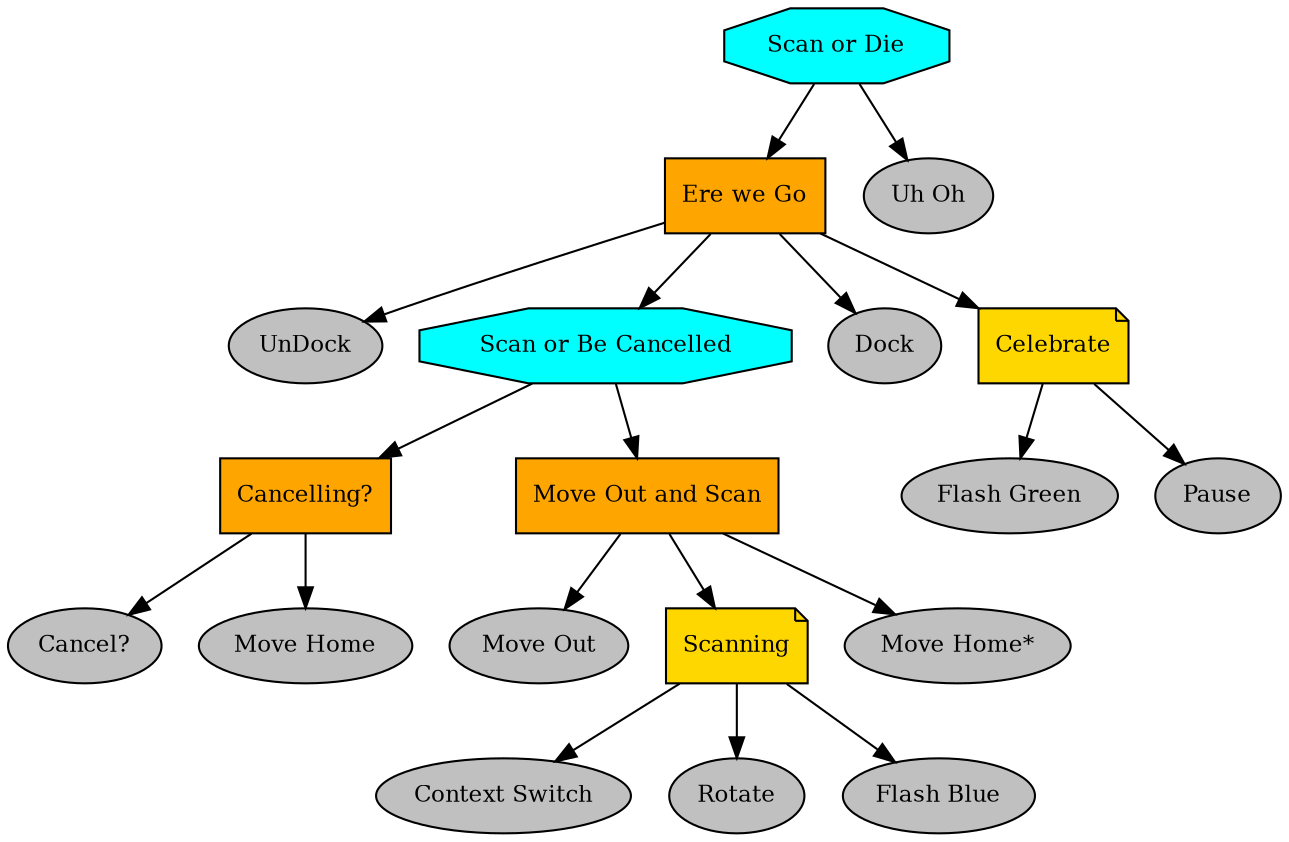 digraph scan_or_die {
graph [fontname="times-roman"];
node [fontname="times-roman"];
edge [fontname="times-roman"];
"Scan or Die" [fillcolor=cyan, fontcolor=black, fontsize=11, shape=octagon, style=filled];
"Ere we Go" [fillcolor=orange, fontcolor=black, fontsize=11, shape=box, style=filled];
"Scan or Die" -> "Ere we Go";
UnDock [fillcolor=gray, fontcolor=black, fontsize=11, shape=ellipse, style=filled];
"Ere we Go" -> UnDock;
"Scan or Be Cancelled" [fillcolor=cyan, fontcolor=black, fontsize=11, shape=octagon, style=filled];
"Ere we Go" -> "Scan or Be Cancelled";
"Cancelling?" [fillcolor=orange, fontcolor=black, fontsize=11, shape=box, style=filled];
"Scan or Be Cancelled" -> "Cancelling?";
"Cancel?" [fillcolor=gray, fontcolor=black, fontsize=11, shape=ellipse, style=filled];
"Cancelling?" -> "Cancel?";
"Move Home" [fillcolor=gray, fontcolor=black, fontsize=11, shape=ellipse, style=filled];
"Cancelling?" -> "Move Home";
"Move Out and Scan" [fillcolor=orange, fontcolor=black, fontsize=11, shape=box, style=filled];
"Scan or Be Cancelled" -> "Move Out and Scan";
"Move Out" [fillcolor=gray, fontcolor=black, fontsize=11, shape=ellipse, style=filled];
"Move Out and Scan" -> "Move Out";
Scanning [fillcolor=gold, fontcolor=black, fontsize=11, shape=note, style=filled];
"Move Out and Scan" -> Scanning;
"Context Switch" [fillcolor=gray, fontcolor=black, fontsize=11, shape=ellipse, style=filled];
Scanning -> "Context Switch";
Rotate [fillcolor=gray, fontcolor=black, fontsize=11, shape=ellipse, style=filled];
Scanning -> Rotate;
"Flash Blue" [fillcolor=gray, fontcolor=black, fontsize=11, shape=ellipse, style=filled];
Scanning -> "Flash Blue";
"Move Home*" [fillcolor=gray, fontcolor=black, fontsize=11, shape=ellipse, style=filled];
"Move Out and Scan" -> "Move Home*";
Dock [fillcolor=gray, fontcolor=black, fontsize=11, shape=ellipse, style=filled];
"Ere we Go" -> Dock;
Celebrate [fillcolor=gold, fontcolor=black, fontsize=11, shape=note, style=filled];
"Ere we Go" -> Celebrate;
"Flash Green" [fillcolor=gray, fontcolor=black, fontsize=11, shape=ellipse, style=filled];
Celebrate -> "Flash Green";
Pause [fillcolor=gray, fontcolor=black, fontsize=11, shape=ellipse, style=filled];
Celebrate -> Pause;
"Uh Oh" [fillcolor=gray, fontcolor=black, fontsize=11, shape=ellipse, style=filled];
"Scan or Die" -> "Uh Oh";
}
